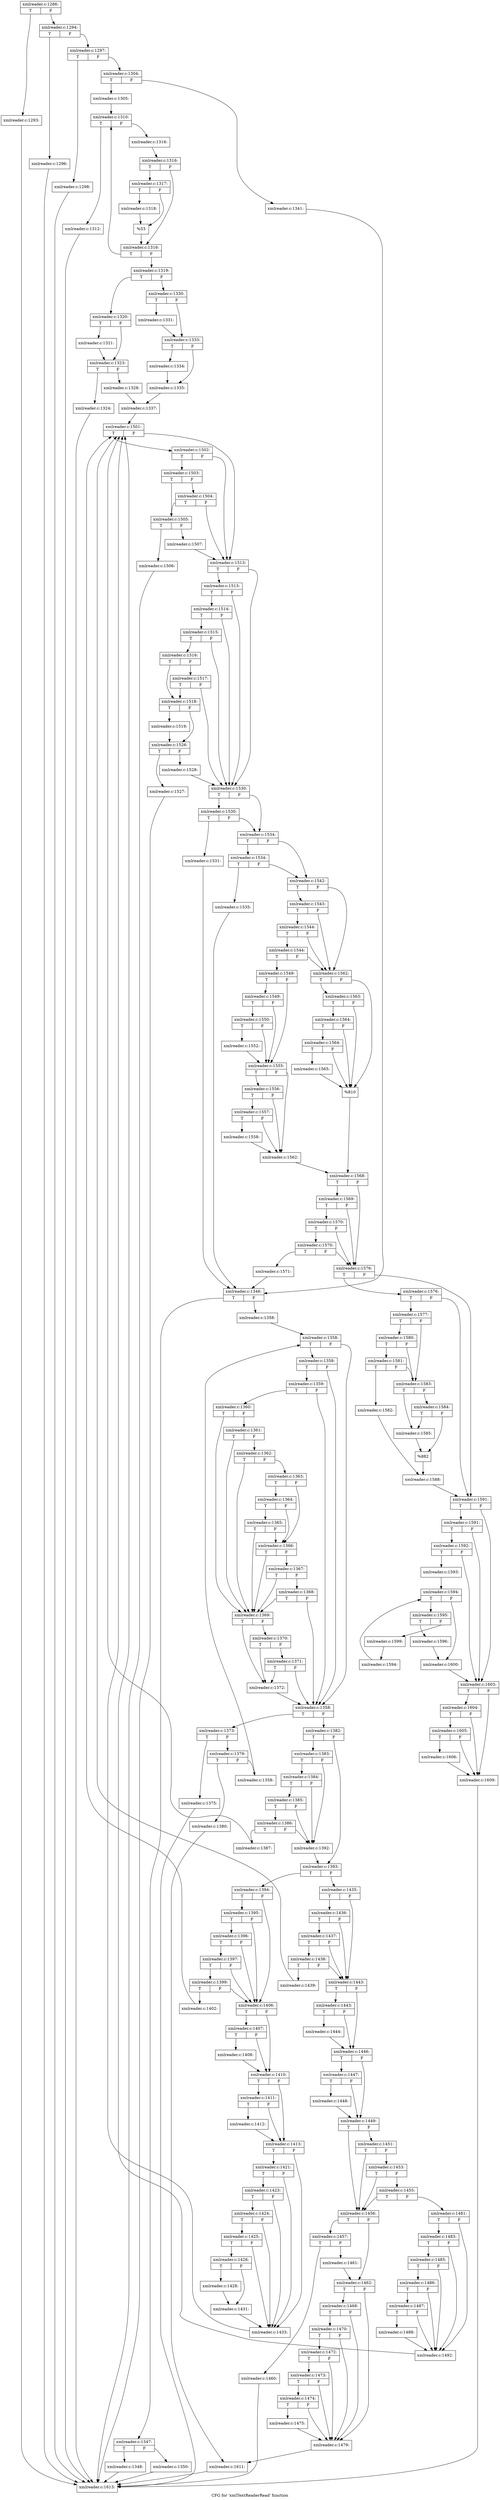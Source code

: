 digraph "CFG for 'xmlTextReaderRead' function" {
	label="CFG for 'xmlTextReaderRead' function";

	Node0x4648c20 [shape=record,label="{xmlreader.c:1286:|{<s0>T|<s1>F}}"];
	Node0x4648c20:s0 -> Node0x4685da0;
	Node0x4648c20:s1 -> Node0x4685df0;
	Node0x4685da0 [shape=record,label="{xmlreader.c:1293:}"];
	Node0x4685da0 -> Node0x464a780;
	Node0x4685df0 [shape=record,label="{xmlreader.c:1294:|{<s0>T|<s1>F}}"];
	Node0x4685df0:s0 -> Node0x46865d0;
	Node0x4685df0:s1 -> Node0x4686620;
	Node0x46865d0 [shape=record,label="{xmlreader.c:1296:}"];
	Node0x46865d0 -> Node0x464a780;
	Node0x4686620 [shape=record,label="{xmlreader.c:1297:|{<s0>T|<s1>F}}"];
	Node0x4686620:s0 -> Node0x46872d0;
	Node0x4686620:s1 -> Node0x4687600;
	Node0x46872d0 [shape=record,label="{xmlreader.c:1298:}"];
	Node0x46872d0 -> Node0x464a780;
	Node0x4687600 [shape=record,label="{xmlreader.c:1304:|{<s0>T|<s1>F}}"];
	Node0x4687600:s0 -> Node0x4686d90;
	Node0x4687600:s1 -> Node0x4686e40;
	Node0x4686d90 [shape=record,label="{xmlreader.c:1305:}"];
	Node0x4686d90 -> Node0x4688030;
	Node0x4688030 [shape=record,label="{xmlreader.c:1310:|{<s0>T|<s1>F}}"];
	Node0x4688030:s0 -> Node0x4689930;
	Node0x4688030:s1 -> Node0x4689980;
	Node0x4689930 [shape=record,label="{xmlreader.c:1312:}"];
	Node0x4689930 -> Node0x464a780;
	Node0x4689980 [shape=record,label="{xmlreader.c:1316:}"];
	Node0x4689980 -> Node0x4687fe0;
	Node0x4687fe0 [shape=record,label="{xmlreader.c:1316:|{<s0>T|<s1>F}}"];
	Node0x4687fe0:s0 -> Node0x468a530;
	Node0x4687fe0:s1 -> Node0x468a4e0;
	Node0x468a530 [shape=record,label="{xmlreader.c:1317:|{<s0>T|<s1>F}}"];
	Node0x468a530:s0 -> Node0x4687a80;
	Node0x468a530:s1 -> Node0x4687a30;
	Node0x4687a80 [shape=record,label="{xmlreader.c:1318:}"];
	Node0x4687a80 -> Node0x4687a30;
	Node0x4687a30 [shape=record,label="{%53}"];
	Node0x4687a30 -> Node0x468a4e0;
	Node0x468a4e0 [shape=record,label="{xmlreader.c:1316:|{<s0>T|<s1>F}}"];
	Node0x468a4e0:s0 -> Node0x4688030;
	Node0x468a4e0:s1 -> Node0x4687f90;
	Node0x4687f90 [shape=record,label="{xmlreader.c:1319:|{<s0>T|<s1>F}}"];
	Node0x4687f90:s0 -> Node0x468b950;
	Node0x4687f90:s1 -> Node0x468b9f0;
	Node0x468b950 [shape=record,label="{xmlreader.c:1320:|{<s0>T|<s1>F}}"];
	Node0x468b950:s0 -> Node0x4667700;
	Node0x468b950:s1 -> Node0x4667750;
	Node0x4667700 [shape=record,label="{xmlreader.c:1321:}"];
	Node0x4667700 -> Node0x4667750;
	Node0x4667750 [shape=record,label="{xmlreader.c:1323:|{<s0>T|<s1>F}}"];
	Node0x4667750:s0 -> Node0x468ce20;
	Node0x4667750:s1 -> Node0x468ce70;
	Node0x468ce20 [shape=record,label="{xmlreader.c:1324:}"];
	Node0x468ce20 -> Node0x464a780;
	Node0x468ce70 [shape=record,label="{xmlreader.c:1328:}"];
	Node0x468ce70 -> Node0x468b9a0;
	Node0x468b9f0 [shape=record,label="{xmlreader.c:1330:|{<s0>T|<s1>F}}"];
	Node0x468b9f0:s0 -> Node0x468dd20;
	Node0x468b9f0:s1 -> Node0x468dd70;
	Node0x468dd20 [shape=record,label="{xmlreader.c:1331:}"];
	Node0x468dd20 -> Node0x468dd70;
	Node0x468dd70 [shape=record,label="{xmlreader.c:1333:|{<s0>T|<s1>F}}"];
	Node0x468dd70:s0 -> Node0x468ea50;
	Node0x468dd70:s1 -> Node0x468eaa0;
	Node0x468ea50 [shape=record,label="{xmlreader.c:1334:}"];
	Node0x468ea50 -> Node0x468eaa0;
	Node0x468eaa0 [shape=record,label="{xmlreader.c:1335:}"];
	Node0x468eaa0 -> Node0x468b9a0;
	Node0x468b9a0 [shape=record,label="{xmlreader.c:1337:}"];
	Node0x468b9a0 -> Node0x4690f30;
	Node0x4686e40 [shape=record,label="{xmlreader.c:1341:}"];
	Node0x4686e40 -> Node0x46919c0;
	Node0x46919c0 [shape=record,label="{xmlreader.c:1346:|{<s0>T|<s1>F}}"];
	Node0x46919c0:s0 -> Node0x4691b10;
	Node0x46919c0:s1 -> Node0x4691b60;
	Node0x4691b10 [shape=record,label="{xmlreader.c:1347:|{<s0>T|<s1>F}}"];
	Node0x4691b10:s0 -> Node0x4692050;
	Node0x4691b10:s1 -> Node0x46920f0;
	Node0x4692050 [shape=record,label="{xmlreader.c:1348:}"];
	Node0x4692050 -> Node0x464a780;
	Node0x46920f0 [shape=record,label="{xmlreader.c:1350:}"];
	Node0x46920f0 -> Node0x464a780;
	Node0x4691b60 [shape=record,label="{xmlreader.c:1358:}"];
	Node0x4691b60 -> Node0x46920a0;
	Node0x46920a0 [shape=record,label="{xmlreader.c:1358:|{<s0>T|<s1>F}}"];
	Node0x46920a0:s0 -> Node0x4692c80;
	Node0x46920a0:s1 -> Node0x4692a60;
	Node0x4692c80 [shape=record,label="{xmlreader.c:1358:|{<s0>T|<s1>F}}"];
	Node0x4692c80:s0 -> Node0x4692c00;
	Node0x4692c80:s1 -> Node0x4692a60;
	Node0x4692c00 [shape=record,label="{xmlreader.c:1359:|{<s0>T|<s1>F}}"];
	Node0x4692c00:s0 -> Node0x4692b80;
	Node0x4692c00:s1 -> Node0x4692a60;
	Node0x4692b80 [shape=record,label="{xmlreader.c:1360:|{<s0>T|<s1>F}}"];
	Node0x4692b80:s0 -> Node0x4692b00;
	Node0x4692b80:s1 -> Node0x4693b30;
	Node0x4693b30 [shape=record,label="{xmlreader.c:1361:|{<s0>T|<s1>F}}"];
	Node0x4693b30:s0 -> Node0x4692b00;
	Node0x4693b30:s1 -> Node0x4693ab0;
	Node0x4693ab0 [shape=record,label="{xmlreader.c:1362:|{<s0>T|<s1>F}}"];
	Node0x4693ab0:s0 -> Node0x4692b00;
	Node0x4693ab0:s1 -> Node0x4693a30;
	Node0x4693a30 [shape=record,label="{xmlreader.c:1363:|{<s0>T|<s1>F}}"];
	Node0x4693a30:s0 -> Node0x46946f0;
	Node0x4693a30:s1 -> Node0x46939b0;
	Node0x46946f0 [shape=record,label="{xmlreader.c:1364:|{<s0>T|<s1>F}}"];
	Node0x46946f0:s0 -> Node0x4694670;
	Node0x46946f0:s1 -> Node0x46939b0;
	Node0x4694670 [shape=record,label="{xmlreader.c:1365:|{<s0>T|<s1>F}}"];
	Node0x4694670:s0 -> Node0x4692b00;
	Node0x4694670:s1 -> Node0x46939b0;
	Node0x46939b0 [shape=record,label="{xmlreader.c:1366:|{<s0>T|<s1>F}}"];
	Node0x46939b0:s0 -> Node0x4692b00;
	Node0x46939b0:s1 -> Node0x4693930;
	Node0x4693930 [shape=record,label="{xmlreader.c:1367:|{<s0>T|<s1>F}}"];
	Node0x4693930:s0 -> Node0x4692b00;
	Node0x4693930:s1 -> Node0x46938b0;
	Node0x46938b0 [shape=record,label="{xmlreader.c:1368:|{<s0>T|<s1>F}}"];
	Node0x46938b0:s0 -> Node0x4692b00;
	Node0x46938b0:s1 -> Node0x4692a60;
	Node0x4692b00 [shape=record,label="{xmlreader.c:1369:|{<s0>T|<s1>F}}"];
	Node0x4692b00:s0 -> Node0x4692ab0;
	Node0x4692b00:s1 -> Node0x46964d0;
	Node0x46964d0 [shape=record,label="{xmlreader.c:1370:|{<s0>T|<s1>F}}"];
	Node0x46964d0:s0 -> Node0x4692ab0;
	Node0x46964d0:s1 -> Node0x4696450;
	Node0x4696450 [shape=record,label="{xmlreader.c:1371:|{<s0>T|<s1>F}}"];
	Node0x4696450:s0 -> Node0x4692ab0;
	Node0x4696450:s1 -> Node0x4692a60;
	Node0x4692ab0 [shape=record,label="{xmlreader.c:1372:}"];
	Node0x4692ab0 -> Node0x4692a60;
	Node0x4692a60 [shape=record,label="{xmlreader.c:1358:|{<s0>T|<s1>F}}"];
	Node0x4692a60:s0 -> Node0x46976c0;
	Node0x4692a60:s1 -> Node0x46929e0;
	Node0x46976c0 [shape=record,label="{xmlreader.c:1373:|{<s0>T|<s1>F}}"];
	Node0x46976c0:s0 -> Node0x46980c0;
	Node0x46976c0:s1 -> Node0x4698110;
	Node0x46980c0 [shape=record,label="{xmlreader.c:1375:}"];
	Node0x46980c0 -> Node0x464a780;
	Node0x4698110 [shape=record,label="{xmlreader.c:1379:|{<s0>T|<s1>F}}"];
	Node0x4698110:s0 -> Node0x4698b20;
	Node0x4698110:s1 -> Node0x4698b70;
	Node0x4698b20 [shape=record,label="{xmlreader.c:1380:}"];
	Node0x4698b20 -> Node0x4699030;
	Node0x4698b70 [shape=record,label="{xmlreader.c:1358:}"];
	Node0x4698b70 -> Node0x46920a0;
	Node0x46929e0 [shape=record,label="{xmlreader.c:1382:|{<s0>T|<s1>F}}"];
	Node0x46929e0:s0 -> Node0x468f450;
	Node0x46929e0:s1 -> Node0x468f4a0;
	Node0x468f450 [shape=record,label="{xmlreader.c:1383:|{<s0>T|<s1>F}}"];
	Node0x468f450:s0 -> Node0x468fa00;
	Node0x468f450:s1 -> Node0x468f8b0;
	Node0x468fa00 [shape=record,label="{xmlreader.c:1384:|{<s0>T|<s1>F}}"];
	Node0x468fa00:s0 -> Node0x468f980;
	Node0x468fa00:s1 -> Node0x468f8b0;
	Node0x468f980 [shape=record,label="{xmlreader.c:1385:|{<s0>T|<s1>F}}"];
	Node0x468f980:s0 -> Node0x468f900;
	Node0x468f980:s1 -> Node0x468f8b0;
	Node0x468f900 [shape=record,label="{xmlreader.c:1386:|{<s0>T|<s1>F}}"];
	Node0x468f900:s0 -> Node0x468f860;
	Node0x468f900:s1 -> Node0x468f8b0;
	Node0x468f860 [shape=record,label="{xmlreader.c:1387:}"];
	Node0x468f860 -> Node0x4690f30;
	Node0x468f8b0 [shape=record,label="{xmlreader.c:1392:}"];
	Node0x468f8b0 -> Node0x468f4a0;
	Node0x468f4a0 [shape=record,label="{xmlreader.c:1393:|{<s0>T|<s1>F}}"];
	Node0x468f4a0:s0 -> Node0x469c650;
	Node0x468f4a0:s1 -> Node0x469c6a0;
	Node0x469c650 [shape=record,label="{xmlreader.c:1394:|{<s0>T|<s1>F}}"];
	Node0x469c650:s0 -> Node0x469cee0;
	Node0x469c650:s1 -> Node0x469cd10;
	Node0x469cee0 [shape=record,label="{xmlreader.c:1395:|{<s0>T|<s1>F}}"];
	Node0x469cee0:s0 -> Node0x469ce60;
	Node0x469cee0:s1 -> Node0x469cd10;
	Node0x469ce60 [shape=record,label="{xmlreader.c:1396:|{<s0>T|<s1>F}}"];
	Node0x469ce60:s0 -> Node0x469cde0;
	Node0x469ce60:s1 -> Node0x469cd10;
	Node0x469cde0 [shape=record,label="{xmlreader.c:1397:|{<s0>T|<s1>F}}"];
	Node0x469cde0:s0 -> Node0x469cd60;
	Node0x469cde0:s1 -> Node0x469cd10;
	Node0x469cd60 [shape=record,label="{xmlreader.c:1399:|{<s0>T|<s1>F}}"];
	Node0x469cd60:s0 -> Node0x469ccc0;
	Node0x469cd60:s1 -> Node0x469cd10;
	Node0x469ccc0 [shape=record,label="{xmlreader.c:1402:}"];
	Node0x469ccc0 -> Node0x4690f30;
	Node0x469cd10 [shape=record,label="{xmlreader.c:1406:|{<s0>T|<s1>F}}"];
	Node0x469cd10:s0 -> Node0x469e880;
	Node0x469cd10:s1 -> Node0x469e830;
	Node0x469e880 [shape=record,label="{xmlreader.c:1407:|{<s0>T|<s1>F}}"];
	Node0x469e880:s0 -> Node0x469e7e0;
	Node0x469e880:s1 -> Node0x469e830;
	Node0x469e7e0 [shape=record,label="{xmlreader.c:1408:}"];
	Node0x469e7e0 -> Node0x469e830;
	Node0x469e830 [shape=record,label="{xmlreader.c:1410:|{<s0>T|<s1>F}}"];
	Node0x469e830:s0 -> Node0x469fd30;
	Node0x469e830:s1 -> Node0x469fce0;
	Node0x469fd30 [shape=record,label="{xmlreader.c:1411:|{<s0>T|<s1>F}}"];
	Node0x469fd30:s0 -> Node0x469fc90;
	Node0x469fd30:s1 -> Node0x469fce0;
	Node0x469fc90 [shape=record,label="{xmlreader.c:1412:}"];
	Node0x469fc90 -> Node0x469fce0;
	Node0x469fce0 [shape=record,label="{xmlreader.c:1413:|{<s0>T|<s1>F}}"];
	Node0x469fce0:s0 -> Node0x46a10c0;
	Node0x469fce0:s1 -> Node0x46a0ef0;
	Node0x46a10c0 [shape=record,label="{xmlreader.c:1421:|{<s0>T|<s1>F}}"];
	Node0x46a10c0:s0 -> Node0x46a1040;
	Node0x46a10c0:s1 -> Node0x46a0ef0;
	Node0x46a1040 [shape=record,label="{xmlreader.c:1423:|{<s0>T|<s1>F}}"];
	Node0x46a1040:s0 -> Node0x46a0fc0;
	Node0x46a1040:s1 -> Node0x46a0ef0;
	Node0x46a0fc0 [shape=record,label="{xmlreader.c:1424:|{<s0>T|<s1>F}}"];
	Node0x46a0fc0:s0 -> Node0x46a0f40;
	Node0x46a0fc0:s1 -> Node0x46a0ef0;
	Node0x46a0f40 [shape=record,label="{xmlreader.c:1425:|{<s0>T|<s1>F}}"];
	Node0x46a0f40:s0 -> Node0x46a0ea0;
	Node0x46a0f40:s1 -> Node0x46a0ef0;
	Node0x46a0ea0 [shape=record,label="{xmlreader.c:1426:|{<s0>T|<s1>F}}"];
	Node0x46a0ea0:s0 -> Node0x46a2b90;
	Node0x46a0ea0:s1 -> Node0x46a2be0;
	Node0x46a2b90 [shape=record,label="{xmlreader.c:1428:}"];
	Node0x46a2b90 -> Node0x46a2be0;
	Node0x46a2be0 [shape=record,label="{xmlreader.c:1431:}"];
	Node0x46a2be0 -> Node0x46a0ef0;
	Node0x46a0ef0 [shape=record,label="{xmlreader.c:1433:}"];
	Node0x46a0ef0 -> Node0x4690f30;
	Node0x469c6a0 [shape=record,label="{xmlreader.c:1435:|{<s0>T|<s1>F}}"];
	Node0x469c6a0:s0 -> Node0x46a3e70;
	Node0x469c6a0:s1 -> Node0x46a3650;
	Node0x46a3e70 [shape=record,label="{xmlreader.c:1436:|{<s0>T|<s1>F}}"];
	Node0x46a3e70:s0 -> Node0x46a3e20;
	Node0x46a3e70:s1 -> Node0x46a3650;
	Node0x46a3e20 [shape=record,label="{xmlreader.c:1437:|{<s0>T|<s1>F}}"];
	Node0x46a3e20:s0 -> Node0x46a3dd0;
	Node0x46a3e20:s1 -> Node0x46a3650;
	Node0x46a3dd0 [shape=record,label="{xmlreader.c:1438:|{<s0>T|<s1>F}}"];
	Node0x46a3dd0:s0 -> Node0x469f980;
	Node0x46a3dd0:s1 -> Node0x46a3650;
	Node0x469f980 [shape=record,label="{xmlreader.c:1439:}"];
	Node0x469f980 -> Node0x4690f30;
	Node0x46a3650 [shape=record,label="{xmlreader.c:1443:|{<s0>T|<s1>F}}"];
	Node0x46a3650:s0 -> Node0x46a3790;
	Node0x46a3650:s1 -> Node0x46a3740;
	Node0x46a3790 [shape=record,label="{xmlreader.c:1443:|{<s0>T|<s1>F}}"];
	Node0x46a3790:s0 -> Node0x469f4f0;
	Node0x46a3790:s1 -> Node0x46a3740;
	Node0x469f4f0 [shape=record,label="{xmlreader.c:1444:}"];
	Node0x469f4f0 -> Node0x46a3740;
	Node0x46a3740 [shape=record,label="{xmlreader.c:1446:|{<s0>T|<s1>F}}"];
	Node0x46a3740:s0 -> Node0x46a5cf0;
	Node0x46a3740:s1 -> Node0x46a5ca0;
	Node0x46a5cf0 [shape=record,label="{xmlreader.c:1447:|{<s0>T|<s1>F}}"];
	Node0x46a5cf0:s0 -> Node0x46a5c50;
	Node0x46a5cf0:s1 -> Node0x46a5ca0;
	Node0x46a5c50 [shape=record,label="{xmlreader.c:1448:}"];
	Node0x46a5c50 -> Node0x46a5ca0;
	Node0x46a5ca0 [shape=record,label="{xmlreader.c:1449:|{<s0>T|<s1>F}}"];
	Node0x46a5ca0:s0 -> Node0x46a6f30;
	Node0x46a5ca0:s1 -> Node0x46a70d0;
	Node0x46a70d0 [shape=record,label="{xmlreader.c:1451:|{<s0>T|<s1>F}}"];
	Node0x46a70d0:s0 -> Node0x46a6f30;
	Node0x46a70d0:s1 -> Node0x46a7050;
	Node0x46a7050 [shape=record,label="{xmlreader.c:1453:|{<s0>T|<s1>F}}"];
	Node0x46a7050:s0 -> Node0x46a6f30;
	Node0x46a7050:s1 -> Node0x46a6fd0;
	Node0x46a6fd0 [shape=record,label="{xmlreader.c:1455:|{<s0>T|<s1>F}}"];
	Node0x46a6fd0:s0 -> Node0x46a6f30;
	Node0x46a6fd0:s1 -> Node0x46a6f80;
	Node0x46a6f30 [shape=record,label="{xmlreader.c:1456:|{<s0>T|<s1>F}}"];
	Node0x46a6f30:s0 -> Node0x46a8350;
	Node0x46a6f30:s1 -> Node0x46a83a0;
	Node0x46a8350 [shape=record,label="{xmlreader.c:1457:|{<s0>T|<s1>F}}"];
	Node0x46a8350:s0 -> Node0x46aa180;
	Node0x46a8350:s1 -> Node0x46aa1d0;
	Node0x46aa180 [shape=record,label="{xmlreader.c:1460:}"];
	Node0x46aa180 -> Node0x464a780;
	Node0x46aa1d0 [shape=record,label="{xmlreader.c:1461:}"];
	Node0x46aa1d0 -> Node0x46a83a0;
	Node0x46a83a0 [shape=record,label="{xmlreader.c:1462:|{<s0>T|<s1>F}}"];
	Node0x46a83a0:s0 -> Node0x46aaed0;
	Node0x46a83a0:s1 -> Node0x46aac80;
	Node0x46aaed0 [shape=record,label="{xmlreader.c:1468:|{<s0>T|<s1>F}}"];
	Node0x46aaed0:s0 -> Node0x46aae50;
	Node0x46aaed0:s1 -> Node0x46aac80;
	Node0x46aae50 [shape=record,label="{xmlreader.c:1470:|{<s0>T|<s1>F}}"];
	Node0x46aae50:s0 -> Node0x46aadd0;
	Node0x46aae50:s1 -> Node0x46aac80;
	Node0x46aadd0 [shape=record,label="{xmlreader.c:1472:|{<s0>T|<s1>F}}"];
	Node0x46aadd0:s0 -> Node0x46aad50;
	Node0x46aadd0:s1 -> Node0x46aac80;
	Node0x46aad50 [shape=record,label="{xmlreader.c:1473:|{<s0>T|<s1>F}}"];
	Node0x46aad50:s0 -> Node0x46aacd0;
	Node0x46aad50:s1 -> Node0x46aac80;
	Node0x46aacd0 [shape=record,label="{xmlreader.c:1474:|{<s0>T|<s1>F}}"];
	Node0x46aacd0:s0 -> Node0x46aac30;
	Node0x46aacd0:s1 -> Node0x46aac80;
	Node0x46aac30 [shape=record,label="{xmlreader.c:1475:}"];
	Node0x46aac30 -> Node0x46aac80;
	Node0x46aac80 [shape=record,label="{xmlreader.c:1479:}"];
	Node0x46aac80 -> Node0x4699030;
	Node0x46a6f80 [shape=record,label="{xmlreader.c:1481:|{<s0>T|<s1>F}}"];
	Node0x46a6f80:s0 -> Node0x4699770;
	Node0x46a6f80:s1 -> Node0x46995a0;
	Node0x4699770 [shape=record,label="{xmlreader.c:1483:|{<s0>T|<s1>F}}"];
	Node0x4699770:s0 -> Node0x46996f0;
	Node0x4699770:s1 -> Node0x46995a0;
	Node0x46996f0 [shape=record,label="{xmlreader.c:1485:|{<s0>T|<s1>F}}"];
	Node0x46996f0:s0 -> Node0x4699670;
	Node0x46996f0:s1 -> Node0x46995a0;
	Node0x4699670 [shape=record,label="{xmlreader.c:1486:|{<s0>T|<s1>F}}"];
	Node0x4699670:s0 -> Node0x46995f0;
	Node0x4699670:s1 -> Node0x46995a0;
	Node0x46995f0 [shape=record,label="{xmlreader.c:1487:|{<s0>T|<s1>F}}"];
	Node0x46995f0:s0 -> Node0x4699550;
	Node0x46995f0:s1 -> Node0x46995a0;
	Node0x4699550 [shape=record,label="{xmlreader.c:1488:}"];
	Node0x4699550 -> Node0x46995a0;
	Node0x46995a0 [shape=record,label="{xmlreader.c:1492:}"];
	Node0x46995a0 -> Node0x4690f30;
	Node0x4690f30 [shape=record,label="{xmlreader.c:1501:|{<s0>T|<s1>F}}"];
	Node0x4690f30:s0 -> Node0x46b1370;
	Node0x4690f30:s1 -> Node0x46b12a0;
	Node0x46b1370 [shape=record,label="{xmlreader.c:1502:|{<s0>T|<s1>F}}"];
	Node0x46b1370:s0 -> Node0x46b12f0;
	Node0x46b1370:s1 -> Node0x46b12a0;
	Node0x46b12f0 [shape=record,label="{xmlreader.c:1503:|{<s0>T|<s1>F}}"];
	Node0x46b12f0:s0 -> Node0x46b1250;
	Node0x46b12f0:s1 -> Node0x46b1c10;
	Node0x46b1c10 [shape=record,label="{xmlreader.c:1504:|{<s0>T|<s1>F}}"];
	Node0x46b1c10:s0 -> Node0x46b1250;
	Node0x46b1c10:s1 -> Node0x46b12a0;
	Node0x46b1250 [shape=record,label="{xmlreader.c:1505:|{<s0>T|<s1>F}}"];
	Node0x46b1250:s0 -> Node0x46b2630;
	Node0x46b1250:s1 -> Node0x46b2680;
	Node0x46b2630 [shape=record,label="{xmlreader.c:1506:}"];
	Node0x46b2630 -> Node0x464a780;
	Node0x46b2680 [shape=record,label="{xmlreader.c:1507:}"];
	Node0x46b2680 -> Node0x46b12a0;
	Node0x46b12a0 [shape=record,label="{xmlreader.c:1513:|{<s0>T|<s1>F}}"];
	Node0x46b12a0:s0 -> Node0x46b35f0;
	Node0x46b12a0:s1 -> Node0x46b32e0;
	Node0x46b35f0 [shape=record,label="{xmlreader.c:1513:|{<s0>T|<s1>F}}"];
	Node0x46b35f0:s0 -> Node0x46b35a0;
	Node0x46b35f0:s1 -> Node0x46b32e0;
	Node0x46b35a0 [shape=record,label="{xmlreader.c:1514:|{<s0>T|<s1>F}}"];
	Node0x46b35a0:s0 -> Node0x46b3550;
	Node0x46b35a0:s1 -> Node0x46b32e0;
	Node0x46b3550 [shape=record,label="{xmlreader.c:1515:|{<s0>T|<s1>F}}"];
	Node0x46b3550:s0 -> Node0x46b3500;
	Node0x46b3550:s1 -> Node0x46b32e0;
	Node0x46b3500 [shape=record,label="{xmlreader.c:1516:|{<s0>T|<s1>F}}"];
	Node0x46b3500:s0 -> Node0x46b2fb0;
	Node0x46b3500:s1 -> Node0x46b4560;
	Node0x46b4560 [shape=record,label="{xmlreader.c:1517:|{<s0>T|<s1>F}}"];
	Node0x46b4560:s0 -> Node0x46b2fb0;
	Node0x46b4560:s1 -> Node0x46b32e0;
	Node0x46b2fb0 [shape=record,label="{xmlreader.c:1518:|{<s0>T|<s1>F}}"];
	Node0x46b2fb0:s0 -> Node0x46b4ca0;
	Node0x46b2fb0:s1 -> Node0x4648010;
	Node0x46b4ca0 [shape=record,label="{xmlreader.c:1519:}"];
	Node0x46b4ca0 -> Node0x4648010;
	Node0x4648010 [shape=record,label="{xmlreader.c:1526:|{<s0>T|<s1>F}}"];
	Node0x4648010:s0 -> Node0x46604d0;
	Node0x4648010:s1 -> Node0x4660520;
	Node0x46604d0 [shape=record,label="{xmlreader.c:1527:}"];
	Node0x46604d0 -> Node0x464a780;
	Node0x4660520 [shape=record,label="{xmlreader.c:1528:}"];
	Node0x4660520 -> Node0x46b32e0;
	Node0x46b32e0 [shape=record,label="{xmlreader.c:1530:|{<s0>T|<s1>F}}"];
	Node0x46b32e0:s0 -> Node0x46ba3a0;
	Node0x46b32e0:s1 -> Node0x46ba350;
	Node0x46ba3a0 [shape=record,label="{xmlreader.c:1530:|{<s0>T|<s1>F}}"];
	Node0x46ba3a0:s0 -> Node0x46b9d70;
	Node0x46ba3a0:s1 -> Node0x46ba350;
	Node0x46b9d70 [shape=record,label="{xmlreader.c:1531:}"];
	Node0x46b9d70 -> Node0x46919c0;
	Node0x46ba350 [shape=record,label="{xmlreader.c:1534:|{<s0>T|<s1>F}}"];
	Node0x46ba350:s0 -> Node0x46baf70;
	Node0x46ba350:s1 -> Node0x46baf20;
	Node0x46baf70 [shape=record,label="{xmlreader.c:1534:|{<s0>T|<s1>F}}"];
	Node0x46baf70:s0 -> Node0x46baed0;
	Node0x46baf70:s1 -> Node0x46baf20;
	Node0x46baed0 [shape=record,label="{xmlreader.c:1535:}"];
	Node0x46baed0 -> Node0x46919c0;
	Node0x46baf20 [shape=record,label="{xmlreader.c:1542:|{<s0>T|<s1>F}}"];
	Node0x46baf20:s0 -> Node0x46bbe40;
	Node0x46baf20:s1 -> Node0x46bbcf0;
	Node0x46bbe40 [shape=record,label="{xmlreader.c:1543:|{<s0>T|<s1>F}}"];
	Node0x46bbe40:s0 -> Node0x46bbdc0;
	Node0x46bbe40:s1 -> Node0x46bbcf0;
	Node0x46bbdc0 [shape=record,label="{xmlreader.c:1544:|{<s0>T|<s1>F}}"];
	Node0x46bbdc0:s0 -> Node0x46bbd40;
	Node0x46bbdc0:s1 -> Node0x46bbcf0;
	Node0x46bbd40 [shape=record,label="{xmlreader.c:1544:|{<s0>T|<s1>F}}"];
	Node0x46bbd40:s0 -> Node0x46bbc50;
	Node0x46bbd40:s1 -> Node0x46bbcf0;
	Node0x46bbc50 [shape=record,label="{xmlreader.c:1549:|{<s0>T|<s1>F}}"];
	Node0x46bbc50:s0 -> Node0x46bcff0;
	Node0x46bbc50:s1 -> Node0x46bcf20;
	Node0x46bcff0 [shape=record,label="{xmlreader.c:1549:|{<s0>T|<s1>F}}"];
	Node0x46bcff0:s0 -> Node0x46bcf70;
	Node0x46bcff0:s1 -> Node0x46bcf20;
	Node0x46bcf70 [shape=record,label="{xmlreader.c:1550:|{<s0>T|<s1>F}}"];
	Node0x46bcf70:s0 -> Node0x46bced0;
	Node0x46bcf70:s1 -> Node0x46bcf20;
	Node0x46bced0 [shape=record,label="{xmlreader.c:1552:}"];
	Node0x46bced0 -> Node0x46bcf20;
	Node0x46bcf20 [shape=record,label="{xmlreader.c:1555:|{<s0>T|<s1>F}}"];
	Node0x46bcf20:s0 -> Node0x46bef30;
	Node0x46bcf20:s1 -> Node0x46bee60;
	Node0x46bef30 [shape=record,label="{xmlreader.c:1556:|{<s0>T|<s1>F}}"];
	Node0x46bef30:s0 -> Node0x46beeb0;
	Node0x46bef30:s1 -> Node0x46bee60;
	Node0x46beeb0 [shape=record,label="{xmlreader.c:1557:|{<s0>T|<s1>F}}"];
	Node0x46beeb0:s0 -> Node0x46bee10;
	Node0x46beeb0:s1 -> Node0x46bee60;
	Node0x46bee10 [shape=record,label="{xmlreader.c:1558:}"];
	Node0x46bee10 -> Node0x46bee60;
	Node0x46bee60 [shape=record,label="{xmlreader.c:1562:}"];
	Node0x46bee60 -> Node0x46bbca0;
	Node0x46bbcf0 [shape=record,label="{xmlreader.c:1562:|{<s0>T|<s1>F}}"];
	Node0x46bbcf0:s0 -> Node0x46c1060;
	Node0x46bbcf0:s1 -> Node0x46c05d0;
	Node0x46c1060 [shape=record,label="{xmlreader.c:1563:|{<s0>T|<s1>F}}"];
	Node0x46c1060:s0 -> Node0x46c0fe0;
	Node0x46c1060:s1 -> Node0x46c05d0;
	Node0x46c0fe0 [shape=record,label="{xmlreader.c:1564:|{<s0>T|<s1>F}}"];
	Node0x46c0fe0:s0 -> Node0x46c0f90;
	Node0x46c0fe0:s1 -> Node0x46c05d0;
	Node0x46c0f90 [shape=record,label="{xmlreader.c:1564:|{<s0>T|<s1>F}}"];
	Node0x46c0f90:s0 -> Node0x45f4710;
	Node0x46c0f90:s1 -> Node0x46c05d0;
	Node0x45f4710 [shape=record,label="{xmlreader.c:1565:}"];
	Node0x45f4710 -> Node0x46c05d0;
	Node0x46c05d0 [shape=record,label="{%810}"];
	Node0x46c05d0 -> Node0x46bbca0;
	Node0x46bbca0 [shape=record,label="{xmlreader.c:1568:|{<s0>T|<s1>F}}"];
	Node0x46bbca0:s0 -> Node0x46c2790;
	Node0x46bbca0:s1 -> Node0x46c26a0;
	Node0x46c2790 [shape=record,label="{xmlreader.c:1569:|{<s0>T|<s1>F}}"];
	Node0x46c2790:s0 -> Node0x46c2740;
	Node0x46c2790:s1 -> Node0x46c26a0;
	Node0x46c2740 [shape=record,label="{xmlreader.c:1570:|{<s0>T|<s1>F}}"];
	Node0x46c2740:s0 -> Node0x46c26f0;
	Node0x46c2740:s1 -> Node0x46c26a0;
	Node0x46c26f0 [shape=record,label="{xmlreader.c:1570:|{<s0>T|<s1>F}}"];
	Node0x46c26f0:s0 -> Node0x46c2260;
	Node0x46c26f0:s1 -> Node0x46c26a0;
	Node0x46c2260 [shape=record,label="{xmlreader.c:1571:}"];
	Node0x46c2260 -> Node0x46919c0;
	Node0x46c26a0 [shape=record,label="{xmlreader.c:1576:|{<s0>T|<s1>F}}"];
	Node0x46c26a0:s0 -> Node0x46c4280;
	Node0x46c26a0:s1 -> Node0x46c4230;
	Node0x46c4280 [shape=record,label="{xmlreader.c:1576:|{<s0>T|<s1>F}}"];
	Node0x46c4280:s0 -> Node0x46c3bc0;
	Node0x46c4280:s1 -> Node0x46c4230;
	Node0x46c3bc0 [shape=record,label="{xmlreader.c:1577:|{<s0>T|<s1>F}}"];
	Node0x46c3bc0:s0 -> Node0x46c4ea0;
	Node0x46c3bc0:s1 -> Node0x46c4e50;
	Node0x46c4ea0 [shape=record,label="{xmlreader.c:1580:|{<s0>T|<s1>F}}"];
	Node0x46c4ea0:s0 -> Node0x46c52b0;
	Node0x46c4ea0:s1 -> Node0x46c4e50;
	Node0x46c52b0 [shape=record,label="{xmlreader.c:1581:|{<s0>T|<s1>F}}"];
	Node0x46c52b0:s0 -> Node0x46c4db0;
	Node0x46c52b0:s1 -> Node0x46c4e50;
	Node0x46c4db0 [shape=record,label="{xmlreader.c:1582:}"];
	Node0x46c4db0 -> Node0x46c4e00;
	Node0x46c4e50 [shape=record,label="{xmlreader.c:1583:|{<s0>T|<s1>F}}"];
	Node0x46c4e50:s0 -> Node0x46c5d50;
	Node0x46c4e50:s1 -> Node0x46c60d0;
	Node0x46c60d0 [shape=record,label="{xmlreader.c:1584:|{<s0>T|<s1>F}}"];
	Node0x46c60d0:s0 -> Node0x46c5d50;
	Node0x46c60d0:s1 -> Node0x46c6080;
	Node0x46c5d50 [shape=record,label="{xmlreader.c:1585:}"];
	Node0x46c5d50 -> Node0x46c6080;
	Node0x46c6080 [shape=record,label="{%882}"];
	Node0x46c6080 -> Node0x46c4e00;
	Node0x46c4e00 [shape=record,label="{xmlreader.c:1588:}"];
	Node0x46c4e00 -> Node0x46c4230;
	Node0x46c4230 [shape=record,label="{xmlreader.c:1591:|{<s0>T|<s1>F}}"];
	Node0x46c4230:s0 -> Node0x46c7340;
	Node0x46c4230:s1 -> Node0x46c6c80;
	Node0x46c7340 [shape=record,label="{xmlreader.c:1591:|{<s0>T|<s1>F}}"];
	Node0x46c7340:s0 -> Node0x46c72f0;
	Node0x46c7340:s1 -> Node0x46c6c80;
	Node0x46c72f0 [shape=record,label="{xmlreader.c:1592:|{<s0>T|<s1>F}}"];
	Node0x46c72f0:s0 -> Node0x46c6a10;
	Node0x46c72f0:s1 -> Node0x46c6c80;
	Node0x46c6a10 [shape=record,label="{xmlreader.c:1593:}"];
	Node0x46c6a10 -> Node0x46c81b0;
	Node0x46c81b0 [shape=record,label="{xmlreader.c:1594:|{<s0>T|<s1>F}}"];
	Node0x46c81b0:s0 -> Node0x46c83b0;
	Node0x46c81b0:s1 -> Node0x46c8050;
	Node0x46c83b0 [shape=record,label="{xmlreader.c:1595:|{<s0>T|<s1>F}}"];
	Node0x46c83b0:s0 -> Node0x46c8800;
	Node0x46c83b0:s1 -> Node0x46c8850;
	Node0x46c8800 [shape=record,label="{xmlreader.c:1596:}"];
	Node0x46c8800 -> Node0x46c8050;
	Node0x46c8850 [shape=record,label="{xmlreader.c:1599:}"];
	Node0x46c8850 -> Node0x46c8360;
	Node0x46c8360 [shape=record,label="{xmlreader.c:1594:}"];
	Node0x46c8360 -> Node0x46c81b0;
	Node0x46c8050 [shape=record,label="{xmlreader.c:1600:}"];
	Node0x46c8050 -> Node0x46c6c80;
	Node0x46c6c80 [shape=record,label="{xmlreader.c:1603:|{<s0>T|<s1>F}}"];
	Node0x46c6c80:s0 -> Node0x46c9c80;
	Node0x46c6c80:s1 -> Node0x46c9110;
	Node0x46c9c80 [shape=record,label="{xmlreader.c:1604:|{<s0>T|<s1>F}}"];
	Node0x46c9c80:s0 -> Node0x46c9c30;
	Node0x46c9c80:s1 -> Node0x46c9110;
	Node0x46c9c30 [shape=record,label="{xmlreader.c:1605:|{<s0>T|<s1>F}}"];
	Node0x46c9c30:s0 -> Node0x46c8de0;
	Node0x46c9c30:s1 -> Node0x46c9110;
	Node0x46c8de0 [shape=record,label="{xmlreader.c:1606:}"];
	Node0x46c8de0 -> Node0x46c9110;
	Node0x46c9110 [shape=record,label="{xmlreader.c:1609:}"];
	Node0x46c9110 -> Node0x464a780;
	Node0x4699030 [shape=record,label="{xmlreader.c:1611:}"];
	Node0x4699030 -> Node0x464a780;
	Node0x464a780 [shape=record,label="{xmlreader.c:1613:}"];
}

